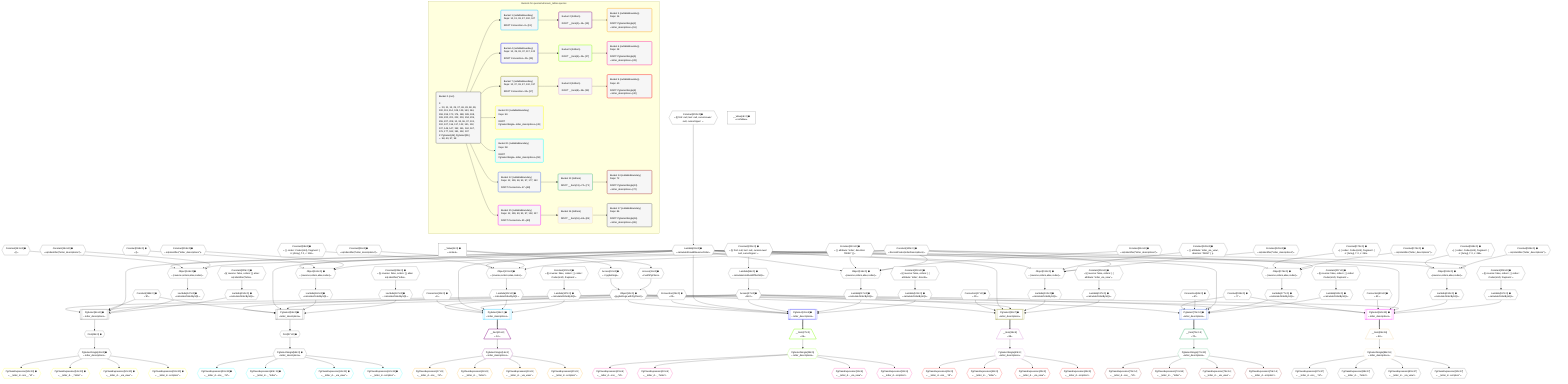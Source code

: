 %%{init: {'themeVariables': { 'fontSize': '12px'}}}%%
graph TD
    classDef path fill:#eee,stroke:#000,color:#000
    classDef plan fill:#fff,stroke-width:1px,color:#000
    classDef itemplan fill:#fff,stroke-width:2px,color:#000
    classDef unbatchedplan fill:#dff,stroke-width:1px,color:#000
    classDef sideeffectplan fill:#fcc,stroke-width:2px,color:#000
    classDef bucket fill:#f6f6f6,color:#000,stroke-width:2px,text-align:left


    %% plan dependencies
    PgSelect46[["PgSelect[46∈0] ➊<br />ᐸletter_descriptionsᐳ"]]:::plan
    Object12{{"Object[12∈0] ➊<br />ᐸ{pgSettings,withPgClient}ᐳ"}}:::plan
    Constant198{{"Constant[198∈0] ➊<br />ᐸ'B'ᐳ"}}:::plan
    Lambda93{{"Lambda[93∈0] ➊<br />ᐸcalculateShouldReverseOrderᐳ"}}:::plan
    Access97{{"Access[97∈0] ➊<br />ᐸ96.0ᐳ"}}:::plan
    Lambda147{{"Lambda[147∈0] ➊<br />ᐸcalculateOrderBySQLᐳ"}}:::plan
    Lambda152{{"Lambda[152∈0] ➊<br />ᐸcalculateOrderBySQLᐳ"}}:::plan
    Object12 & Constant198 & Lambda93 & Access97 & Lambda147 & Lambda152 --> PgSelect46
    PgSelect55[["PgSelect[55∈0] ➊<br />ᐸletter_descriptionsᐳ"]]:::plan
    Lambda162{{"Lambda[162∈0] ➊<br />ᐸcalculateOrderBySQLᐳ"}}:::plan
    Lambda167{{"Lambda[167∈0] ➊<br />ᐸcalculateOrderBySQLᐳ"}}:::plan
    Object12 & Constant198 & Lambda93 & Access97 & Lambda162 & Lambda167 --> PgSelect55
    Object101{{"Object[101∈0] ➊<br />ᐸ{reverse,orders,alias,codec}ᐳ"}}:::plan
    Constant98{{"Constant[98∈0] ➊<br />ᐸ[ { codec: Codec(int4), fragment: { n: [Array], f: 0, c: 266ᐳ"}}:::plan
    Constant99{{"Constant[99∈0] ➊<br />ᐸsql.identifier(”letter_descriptions”)ᐳ"}}:::plan
    Constant100{{"Constant[100∈0] ➊<br />ᐸRecordCodec(letterDescriptions)ᐳ"}}:::plan
    Lambda93 & Constant98 & Constant99 & Constant100 --> Object101
    Object116{{"Object[116∈0] ➊<br />ᐸ{reverse,orders,alias,codec}ᐳ"}}:::plan
    Constant113{{"Constant[113∈0] ➊<br />ᐸ[ { attribute: 'letter', direction: 'DESC' } ]ᐳ"}}:::plan
    Constant114{{"Constant[114∈0] ➊<br />ᐸsql.identifier(”letter_descriptions”)ᐳ"}}:::plan
    Lambda93 & Constant113 & Constant114 & Constant100 --> Object116
    Object131{{"Object[131∈0] ➊<br />ᐸ{reverse,orders,alias,codec}ᐳ"}}:::plan
    Constant128{{"Constant[128∈0] ➊<br />ᐸ[ { attribute: 'letter_via_view', direction: 'DESC' } ]ᐳ"}}:::plan
    Constant129{{"Constant[129∈0] ➊<br />ᐸsql.identifier(”letter_descriptions”)ᐳ"}}:::plan
    Lambda93 & Constant128 & Constant129 & Constant100 --> Object131
    Object146{{"Object[146∈0] ➊<br />ᐸ{reverse,orders,alias,codec}ᐳ"}}:::plan
    Constant143{{"Constant[143∈0] ➊<br />ᐸ[]ᐳ"}}:::plan
    Constant144{{"Constant[144∈0] ➊<br />ᐸsql.identifier(”letter_descriptions”)ᐳ"}}:::plan
    Lambda93 & Constant143 & Constant144 & Constant100 --> Object146
    Object161{{"Object[161∈0] ➊<br />ᐸ{reverse,orders,alias,codec}ᐳ"}}:::plan
    Constant158{{"Constant[158∈0] ➊<br />ᐸ[]ᐳ"}}:::plan
    Constant159{{"Constant[159∈0] ➊<br />ᐸsql.identifier(”letter_descriptions”)ᐳ"}}:::plan
    Lambda93 & Constant158 & Constant159 & Constant100 --> Object161
    Object176{{"Object[176∈0] ➊<br />ᐸ{reverse,orders,alias,codec}ᐳ"}}:::plan
    Constant173{{"Constant[173∈0] ➊<br />ᐸ[ { codec: Codec(int4), fragment: { n: [Array], f: 0, c: 266ᐳ"}}:::plan
    Constant174{{"Constant[174∈0] ➊<br />ᐸsql.identifier(”letter_descriptions”)ᐳ"}}:::plan
    Lambda93 & Constant173 & Constant174 & Constant100 --> Object176
    Object191{{"Object[191∈0] ➊<br />ᐸ{reverse,orders,alias,codec}ᐳ"}}:::plan
    Constant188{{"Constant[188∈0] ➊<br />ᐸ[ { codec: Codec(int4), fragment: { n: [Array], f: 0, c: 266ᐳ"}}:::plan
    Constant189{{"Constant[189∈0] ➊<br />ᐸsql.identifier(”letter_descriptions”)ᐳ"}}:::plan
    Lambda93 & Constant188 & Constant189 & Constant100 --> Object191
    Access10{{"Access[10∈0] ➊<br />ᐸ2.pgSettingsᐳ"}}:::plan
    Access11{{"Access[11∈0] ➊<br />ᐸ2.withPgClientᐳ"}}:::plan
    Access10 & Access11 --> Object12
    __Value2["__Value[2∈0] ➊<br />ᐸcontextᐳ"]:::plan
    __Value2 --> Access10
    __Value2 --> Access11
    First48{{"First[48∈0] ➊"}}:::plan
    PgSelect46 --> First48
    PgSelectSingle49{{"PgSelectSingle[49∈0] ➊<br />ᐸletter_descriptionsᐳ"}}:::plan
    First48 --> PgSelectSingle49
    First57{{"First[57∈0] ➊"}}:::plan
    PgSelect55 --> First57
    PgSelectSingle58{{"PgSelectSingle[58∈0] ➊<br />ᐸletter_descriptionsᐳ"}}:::plan
    First57 --> PgSelectSingle58
    Constant200{{"Constant[200∈0] ➊<br />ᐸ§{ first: null, last: null, cursorLower: null, cursorUpper: ᐳ"}}:::plan
    Constant200 --> Lambda93
    Lambda96{{"Lambda[96∈0] ➊<br />ᐸcalculateLimitAndOffsetSQLᐳ"}}:::plan
    Constant201{{"Constant[201∈0] ➊<br />ᐸ§{ first: null, last: null, cursorLower: null, cursorUpper: ᐳ"}}:::plan
    Constant201 --> Lambda96
    Lambda96 --> Access97
    Lambda102{{"Lambda[102∈0] ➊<br />ᐸcalculateOrderBySQLᐳ"}}:::plan
    Object101 --> Lambda102
    Lambda107{{"Lambda[107∈0] ➊<br />ᐸcalculateOrderBySQLᐳ"}}:::plan
    Constant202{{"Constant[202∈0] ➊<br />ᐸ§{ reverse: false, orders: [ { codec: Codec(int4), fragment:ᐳ"}}:::plan
    Constant202 --> Lambda107
    Lambda117{{"Lambda[117∈0] ➊<br />ᐸcalculateOrderBySQLᐳ"}}:::plan
    Object116 --> Lambda117
    Lambda122{{"Lambda[122∈0] ➊<br />ᐸcalculateOrderBySQLᐳ"}}:::plan
    Constant203{{"Constant[203∈0] ➊<br />ᐸ§{ reverse: false, orders: [ { attribute: 'letter', directioᐳ"}}:::plan
    Constant203 --> Lambda122
    Lambda132{{"Lambda[132∈0] ➊<br />ᐸcalculateOrderBySQLᐳ"}}:::plan
    Object131 --> Lambda132
    Lambda137{{"Lambda[137∈0] ➊<br />ᐸcalculateOrderBySQLᐳ"}}:::plan
    Constant204{{"Constant[204∈0] ➊<br />ᐸ§{ reverse: false, orders: [ { attribute: 'letter_via_view',ᐳ"}}:::plan
    Constant204 --> Lambda137
    Object146 --> Lambda147
    Constant205{{"Constant[205∈0] ➊<br />ᐸ§{ reverse: false, orders: [], alias: sql.identifier(”letterᐳ"}}:::plan
    Constant205 --> Lambda152
    Object161 --> Lambda162
    Constant206{{"Constant[206∈0] ➊<br />ᐸ§{ reverse: false, orders: [], alias: sql.identifier(”letterᐳ"}}:::plan
    Constant206 --> Lambda167
    Lambda177{{"Lambda[177∈0] ➊<br />ᐸcalculateOrderBySQLᐳ"}}:::plan
    Object176 --> Lambda177
    Lambda182{{"Lambda[182∈0] ➊<br />ᐸcalculateOrderBySQLᐳ"}}:::plan
    Constant207{{"Constant[207∈0] ➊<br />ᐸ§{ reverse: false, orders: [ { codec: Codec(int4), fragment:ᐳ"}}:::plan
    Constant207 --> Lambda182
    Lambda192{{"Lambda[192∈0] ➊<br />ᐸcalculateOrderBySQLᐳ"}}:::plan
    Object191 --> Lambda192
    Lambda197{{"Lambda[197∈0] ➊<br />ᐸcalculateOrderBySQLᐳ"}}:::plan
    Constant208{{"Constant[208∈0] ➊<br />ᐸ§{ reverse: false, orders: [ { codec: Codec(int4), fragment:ᐳ"}}:::plan
    Constant208 --> Lambda197
    __Value4["__Value[4∈0] ➊<br />ᐸrootValueᐳ"]:::plan
    Connection13{{"Connection[13∈0] ➊<br />ᐸ9ᐳ"}}:::plan
    Connection25{{"Connection[25∈0] ➊<br />ᐸ23ᐳ"}}:::plan
    Connection37{{"Connection[37∈0] ➊<br />ᐸ35ᐳ"}}:::plan
    Connection69{{"Connection[69∈0] ➊<br />ᐸ67ᐳ"}}:::plan
    Connection83{{"Connection[83∈0] ➊<br />ᐸ81ᐳ"}}:::plan
    Constant199{{"Constant[199∈0] ➊<br />ᐸ'C'ᐳ"}}:::plan
    PgSelect14[["PgSelect[14∈1] ➊<br />ᐸletter_descriptionsᐳ"]]:::plan
    Object12 & Connection13 & Lambda93 & Access97 & Lambda102 & Lambda107 --> PgSelect14
    __Item15[/"__Item[15∈2]<br />ᐸ14ᐳ"\]:::itemplan
    PgSelect14 ==> __Item15
    PgSelectSingle16{{"PgSelectSingle[16∈2]<br />ᐸletter_descriptionsᐳ"}}:::plan
    __Item15 --> PgSelectSingle16
    PgClassExpression17{{"PgClassExpression[17∈3]<br />ᐸ__letter_d...ons__.”id”ᐳ"}}:::plan
    PgSelectSingle16 --> PgClassExpression17
    PgClassExpression18{{"PgClassExpression[18∈3]<br />ᐸ__letter_d..._.”letter”ᐳ"}}:::plan
    PgSelectSingle16 --> PgClassExpression18
    PgClassExpression19{{"PgClassExpression[19∈3]<br />ᐸ__letter_d..._via_view”ᐳ"}}:::plan
    PgSelectSingle16 --> PgClassExpression19
    PgClassExpression20{{"PgClassExpression[20∈3]<br />ᐸ__letter_d...scription”ᐳ"}}:::plan
    PgSelectSingle16 --> PgClassExpression20
    PgSelect26[["PgSelect[26∈4] ➊<br />ᐸletter_descriptionsᐳ"]]:::plan
    Object12 & Connection25 & Lambda93 & Access97 & Lambda117 & Lambda122 --> PgSelect26
    __Item27[/"__Item[27∈5]<br />ᐸ26ᐳ"\]:::itemplan
    PgSelect26 ==> __Item27
    PgSelectSingle28{{"PgSelectSingle[28∈5]<br />ᐸletter_descriptionsᐳ"}}:::plan
    __Item27 --> PgSelectSingle28
    PgClassExpression29{{"PgClassExpression[29∈6]<br />ᐸ__letter_d...ons__.”id”ᐳ"}}:::plan
    PgSelectSingle28 --> PgClassExpression29
    PgClassExpression30{{"PgClassExpression[30∈6]<br />ᐸ__letter_d..._.”letter”ᐳ"}}:::plan
    PgSelectSingle28 --> PgClassExpression30
    PgClassExpression31{{"PgClassExpression[31∈6]<br />ᐸ__letter_d..._via_view”ᐳ"}}:::plan
    PgSelectSingle28 --> PgClassExpression31
    PgClassExpression32{{"PgClassExpression[32∈6]<br />ᐸ__letter_d...scription”ᐳ"}}:::plan
    PgSelectSingle28 --> PgClassExpression32
    PgSelect38[["PgSelect[38∈7] ➊<br />ᐸletter_descriptionsᐳ"]]:::plan
    Object12 & Connection37 & Lambda93 & Access97 & Lambda132 & Lambda137 --> PgSelect38
    __Item39[/"__Item[39∈8]<br />ᐸ38ᐳ"\]:::itemplan
    PgSelect38 ==> __Item39
    PgSelectSingle40{{"PgSelectSingle[40∈8]<br />ᐸletter_descriptionsᐳ"}}:::plan
    __Item39 --> PgSelectSingle40
    PgClassExpression41{{"PgClassExpression[41∈9]<br />ᐸ__letter_d...ons__.”id”ᐳ"}}:::plan
    PgSelectSingle40 --> PgClassExpression41
    PgClassExpression42{{"PgClassExpression[42∈9]<br />ᐸ__letter_d..._.”letter”ᐳ"}}:::plan
    PgSelectSingle40 --> PgClassExpression42
    PgClassExpression43{{"PgClassExpression[43∈9]<br />ᐸ__letter_d..._via_view”ᐳ"}}:::plan
    PgSelectSingle40 --> PgClassExpression43
    PgClassExpression44{{"PgClassExpression[44∈9]<br />ᐸ__letter_d...scription”ᐳ"}}:::plan
    PgSelectSingle40 --> PgClassExpression44
    PgClassExpression50{{"PgClassExpression[50∈10] ➊<br />ᐸ__letter_d...ons__.”id”ᐳ"}}:::plan
    PgSelectSingle49 --> PgClassExpression50
    PgClassExpression51{{"PgClassExpression[51∈10] ➊<br />ᐸ__letter_d..._.”letter”ᐳ"}}:::plan
    PgSelectSingle49 --> PgClassExpression51
    PgClassExpression52{{"PgClassExpression[52∈10] ➊<br />ᐸ__letter_d..._via_view”ᐳ"}}:::plan
    PgSelectSingle49 --> PgClassExpression52
    PgClassExpression53{{"PgClassExpression[53∈10] ➊<br />ᐸ__letter_d...scription”ᐳ"}}:::plan
    PgSelectSingle49 --> PgClassExpression53
    PgClassExpression59{{"PgClassExpression[59∈11] ➊<br />ᐸ__letter_d...ons__.”id”ᐳ"}}:::plan
    PgSelectSingle58 --> PgClassExpression59
    PgClassExpression60{{"PgClassExpression[60∈11] ➊<br />ᐸ__letter_d..._.”letter”ᐳ"}}:::plan
    PgSelectSingle58 --> PgClassExpression60
    PgClassExpression61{{"PgClassExpression[61∈11] ➊<br />ᐸ__letter_d..._via_view”ᐳ"}}:::plan
    PgSelectSingle58 --> PgClassExpression61
    PgClassExpression62{{"PgClassExpression[62∈11] ➊<br />ᐸ__letter_d...scription”ᐳ"}}:::plan
    PgSelectSingle58 --> PgClassExpression62
    PgSelect70[["PgSelect[70∈12] ➊<br />ᐸletter_descriptionsᐳ"]]:::plan
    Object12 & Constant199 & Connection69 & Lambda93 & Access97 & Lambda177 & Lambda182 --> PgSelect70
    __Item71[/"__Item[71∈13]<br />ᐸ70ᐳ"\]:::itemplan
    PgSelect70 ==> __Item71
    PgSelectSingle72{{"PgSelectSingle[72∈13]<br />ᐸletter_descriptionsᐳ"}}:::plan
    __Item71 --> PgSelectSingle72
    PgClassExpression73{{"PgClassExpression[73∈14]<br />ᐸ__letter_d...ons__.”id”ᐳ"}}:::plan
    PgSelectSingle72 --> PgClassExpression73
    PgClassExpression74{{"PgClassExpression[74∈14]<br />ᐸ__letter_d..._.”letter”ᐳ"}}:::plan
    PgSelectSingle72 --> PgClassExpression74
    PgClassExpression75{{"PgClassExpression[75∈14]<br />ᐸ__letter_d..._via_view”ᐳ"}}:::plan
    PgSelectSingle72 --> PgClassExpression75
    PgClassExpression76{{"PgClassExpression[76∈14]<br />ᐸ__letter_d...scription”ᐳ"}}:::plan
    PgSelectSingle72 --> PgClassExpression76
    PgSelect84[["PgSelect[84∈15] ➊<br />ᐸletter_descriptionsᐳ"]]:::plan
    Object12 & Constant199 & Connection83 & Lambda93 & Access97 & Lambda192 & Lambda197 --> PgSelect84
    __Item85[/"__Item[85∈16]<br />ᐸ84ᐳ"\]:::itemplan
    PgSelect84 ==> __Item85
    PgSelectSingle86{{"PgSelectSingle[86∈16]<br />ᐸletter_descriptionsᐳ"}}:::plan
    __Item85 --> PgSelectSingle86
    PgClassExpression87{{"PgClassExpression[87∈17]<br />ᐸ__letter_d...ons__.”id”ᐳ"}}:::plan
    PgSelectSingle86 --> PgClassExpression87
    PgClassExpression88{{"PgClassExpression[88∈17]<br />ᐸ__letter_d..._.”letter”ᐳ"}}:::plan
    PgSelectSingle86 --> PgClassExpression88
    PgClassExpression89{{"PgClassExpression[89∈17]<br />ᐸ__letter_d..._via_view”ᐳ"}}:::plan
    PgSelectSingle86 --> PgClassExpression89
    PgClassExpression90{{"PgClassExpression[90∈17]<br />ᐸ__letter_d...scription”ᐳ"}}:::plan
    PgSelectSingle86 --> PgClassExpression90

    %% define steps

    subgraph "Buckets for queries/v4/enum_tables.queries"
    Bucket0("Bucket 0 (root)<br /><br />1: <br />ᐳ: 10, 11, 13, 25, 37, 69, 83, 98, 99, 100, 113, 114, 128, 129, 143, 144, 158, 159, 173, 174, 188, 189, 198, 199, 200, 201, 202, 203, 204, 205, 206, 207, 208, 12, 93, 96, 97, 101, 102, 107, 116, 117, 122, 131, 132, 137, 146, 147, 152, 161, 162, 167, 176, 177, 182, 191, 192, 197<br />2: PgSelect[46], PgSelect[55]<br />ᐳ: 48, 49, 57, 58"):::bucket
    classDef bucket0 stroke:#696969
    class Bucket0,__Value2,__Value4,Access10,Access11,Object12,Connection13,Connection25,Connection37,PgSelect46,First48,PgSelectSingle49,PgSelect55,First57,PgSelectSingle58,Connection69,Connection83,Lambda93,Lambda96,Access97,Constant98,Constant99,Constant100,Object101,Lambda102,Lambda107,Constant113,Constant114,Object116,Lambda117,Lambda122,Constant128,Constant129,Object131,Lambda132,Lambda137,Constant143,Constant144,Object146,Lambda147,Lambda152,Constant158,Constant159,Object161,Lambda162,Lambda167,Constant173,Constant174,Object176,Lambda177,Lambda182,Constant188,Constant189,Object191,Lambda192,Lambda197,Constant198,Constant199,Constant200,Constant201,Constant202,Constant203,Constant204,Constant205,Constant206,Constant207,Constant208 bucket0
    Bucket1("Bucket 1 (nullableBoundary)<br />Deps: 12, 13, 93, 97, 102, 107<br /><br />ROOT Connectionᐸ9ᐳ[13]"):::bucket
    classDef bucket1 stroke:#00bfff
    class Bucket1,PgSelect14 bucket1
    Bucket2("Bucket 2 (listItem)<br /><br />ROOT __Item{2}ᐸ14ᐳ[15]"):::bucket
    classDef bucket2 stroke:#7f007f
    class Bucket2,__Item15,PgSelectSingle16 bucket2
    Bucket3("Bucket 3 (nullableBoundary)<br />Deps: 16<br /><br />ROOT PgSelectSingle{2}ᐸletter_descriptionsᐳ[16]"):::bucket
    classDef bucket3 stroke:#ffa500
    class Bucket3,PgClassExpression17,PgClassExpression18,PgClassExpression19,PgClassExpression20 bucket3
    Bucket4("Bucket 4 (nullableBoundary)<br />Deps: 12, 25, 93, 97, 117, 122<br /><br />ROOT Connectionᐸ23ᐳ[25]"):::bucket
    classDef bucket4 stroke:#0000ff
    class Bucket4,PgSelect26 bucket4
    Bucket5("Bucket 5 (listItem)<br /><br />ROOT __Item{5}ᐸ26ᐳ[27]"):::bucket
    classDef bucket5 stroke:#7fff00
    class Bucket5,__Item27,PgSelectSingle28 bucket5
    Bucket6("Bucket 6 (nullableBoundary)<br />Deps: 28<br /><br />ROOT PgSelectSingle{5}ᐸletter_descriptionsᐳ[28]"):::bucket
    classDef bucket6 stroke:#ff1493
    class Bucket6,PgClassExpression29,PgClassExpression30,PgClassExpression31,PgClassExpression32 bucket6
    Bucket7("Bucket 7 (nullableBoundary)<br />Deps: 12, 37, 93, 97, 132, 137<br /><br />ROOT Connectionᐸ35ᐳ[37]"):::bucket
    classDef bucket7 stroke:#808000
    class Bucket7,PgSelect38 bucket7
    Bucket8("Bucket 8 (listItem)<br /><br />ROOT __Item{8}ᐸ38ᐳ[39]"):::bucket
    classDef bucket8 stroke:#dda0dd
    class Bucket8,__Item39,PgSelectSingle40 bucket8
    Bucket9("Bucket 9 (nullableBoundary)<br />Deps: 40<br /><br />ROOT PgSelectSingle{8}ᐸletter_descriptionsᐳ[40]"):::bucket
    classDef bucket9 stroke:#ff0000
    class Bucket9,PgClassExpression41,PgClassExpression42,PgClassExpression43,PgClassExpression44 bucket9
    Bucket10("Bucket 10 (nullableBoundary)<br />Deps: 49<br /><br />ROOT PgSelectSingleᐸletter_descriptionsᐳ[49]"):::bucket
    classDef bucket10 stroke:#ffff00
    class Bucket10,PgClassExpression50,PgClassExpression51,PgClassExpression52,PgClassExpression53 bucket10
    Bucket11("Bucket 11 (nullableBoundary)<br />Deps: 58<br /><br />ROOT PgSelectSingleᐸletter_descriptionsᐳ[58]"):::bucket
    classDef bucket11 stroke:#00ffff
    class Bucket11,PgClassExpression59,PgClassExpression60,PgClassExpression61,PgClassExpression62 bucket11
    Bucket12("Bucket 12 (nullableBoundary)<br />Deps: 12, 199, 69, 93, 97, 177, 182<br /><br />ROOT Connectionᐸ67ᐳ[69]"):::bucket
    classDef bucket12 stroke:#4169e1
    class Bucket12,PgSelect70 bucket12
    Bucket13("Bucket 13 (listItem)<br /><br />ROOT __Item{13}ᐸ70ᐳ[71]"):::bucket
    classDef bucket13 stroke:#3cb371
    class Bucket13,__Item71,PgSelectSingle72 bucket13
    Bucket14("Bucket 14 (nullableBoundary)<br />Deps: 72<br /><br />ROOT PgSelectSingle{13}ᐸletter_descriptionsᐳ[72]"):::bucket
    classDef bucket14 stroke:#a52a2a
    class Bucket14,PgClassExpression73,PgClassExpression74,PgClassExpression75,PgClassExpression76 bucket14
    Bucket15("Bucket 15 (nullableBoundary)<br />Deps: 12, 199, 83, 93, 97, 192, 197<br /><br />ROOT Connectionᐸ81ᐳ[83]"):::bucket
    classDef bucket15 stroke:#ff00ff
    class Bucket15,PgSelect84 bucket15
    Bucket16("Bucket 16 (listItem)<br /><br />ROOT __Item{16}ᐸ84ᐳ[85]"):::bucket
    classDef bucket16 stroke:#f5deb3
    class Bucket16,__Item85,PgSelectSingle86 bucket16
    Bucket17("Bucket 17 (nullableBoundary)<br />Deps: 86<br /><br />ROOT PgSelectSingle{16}ᐸletter_descriptionsᐳ[86]"):::bucket
    classDef bucket17 stroke:#696969
    class Bucket17,PgClassExpression87,PgClassExpression88,PgClassExpression89,PgClassExpression90 bucket17
    Bucket0 --> Bucket1 & Bucket4 & Bucket7 & Bucket10 & Bucket11 & Bucket12 & Bucket15
    Bucket1 --> Bucket2
    Bucket2 --> Bucket3
    Bucket4 --> Bucket5
    Bucket5 --> Bucket6
    Bucket7 --> Bucket8
    Bucket8 --> Bucket9
    Bucket12 --> Bucket13
    Bucket13 --> Bucket14
    Bucket15 --> Bucket16
    Bucket16 --> Bucket17
    end